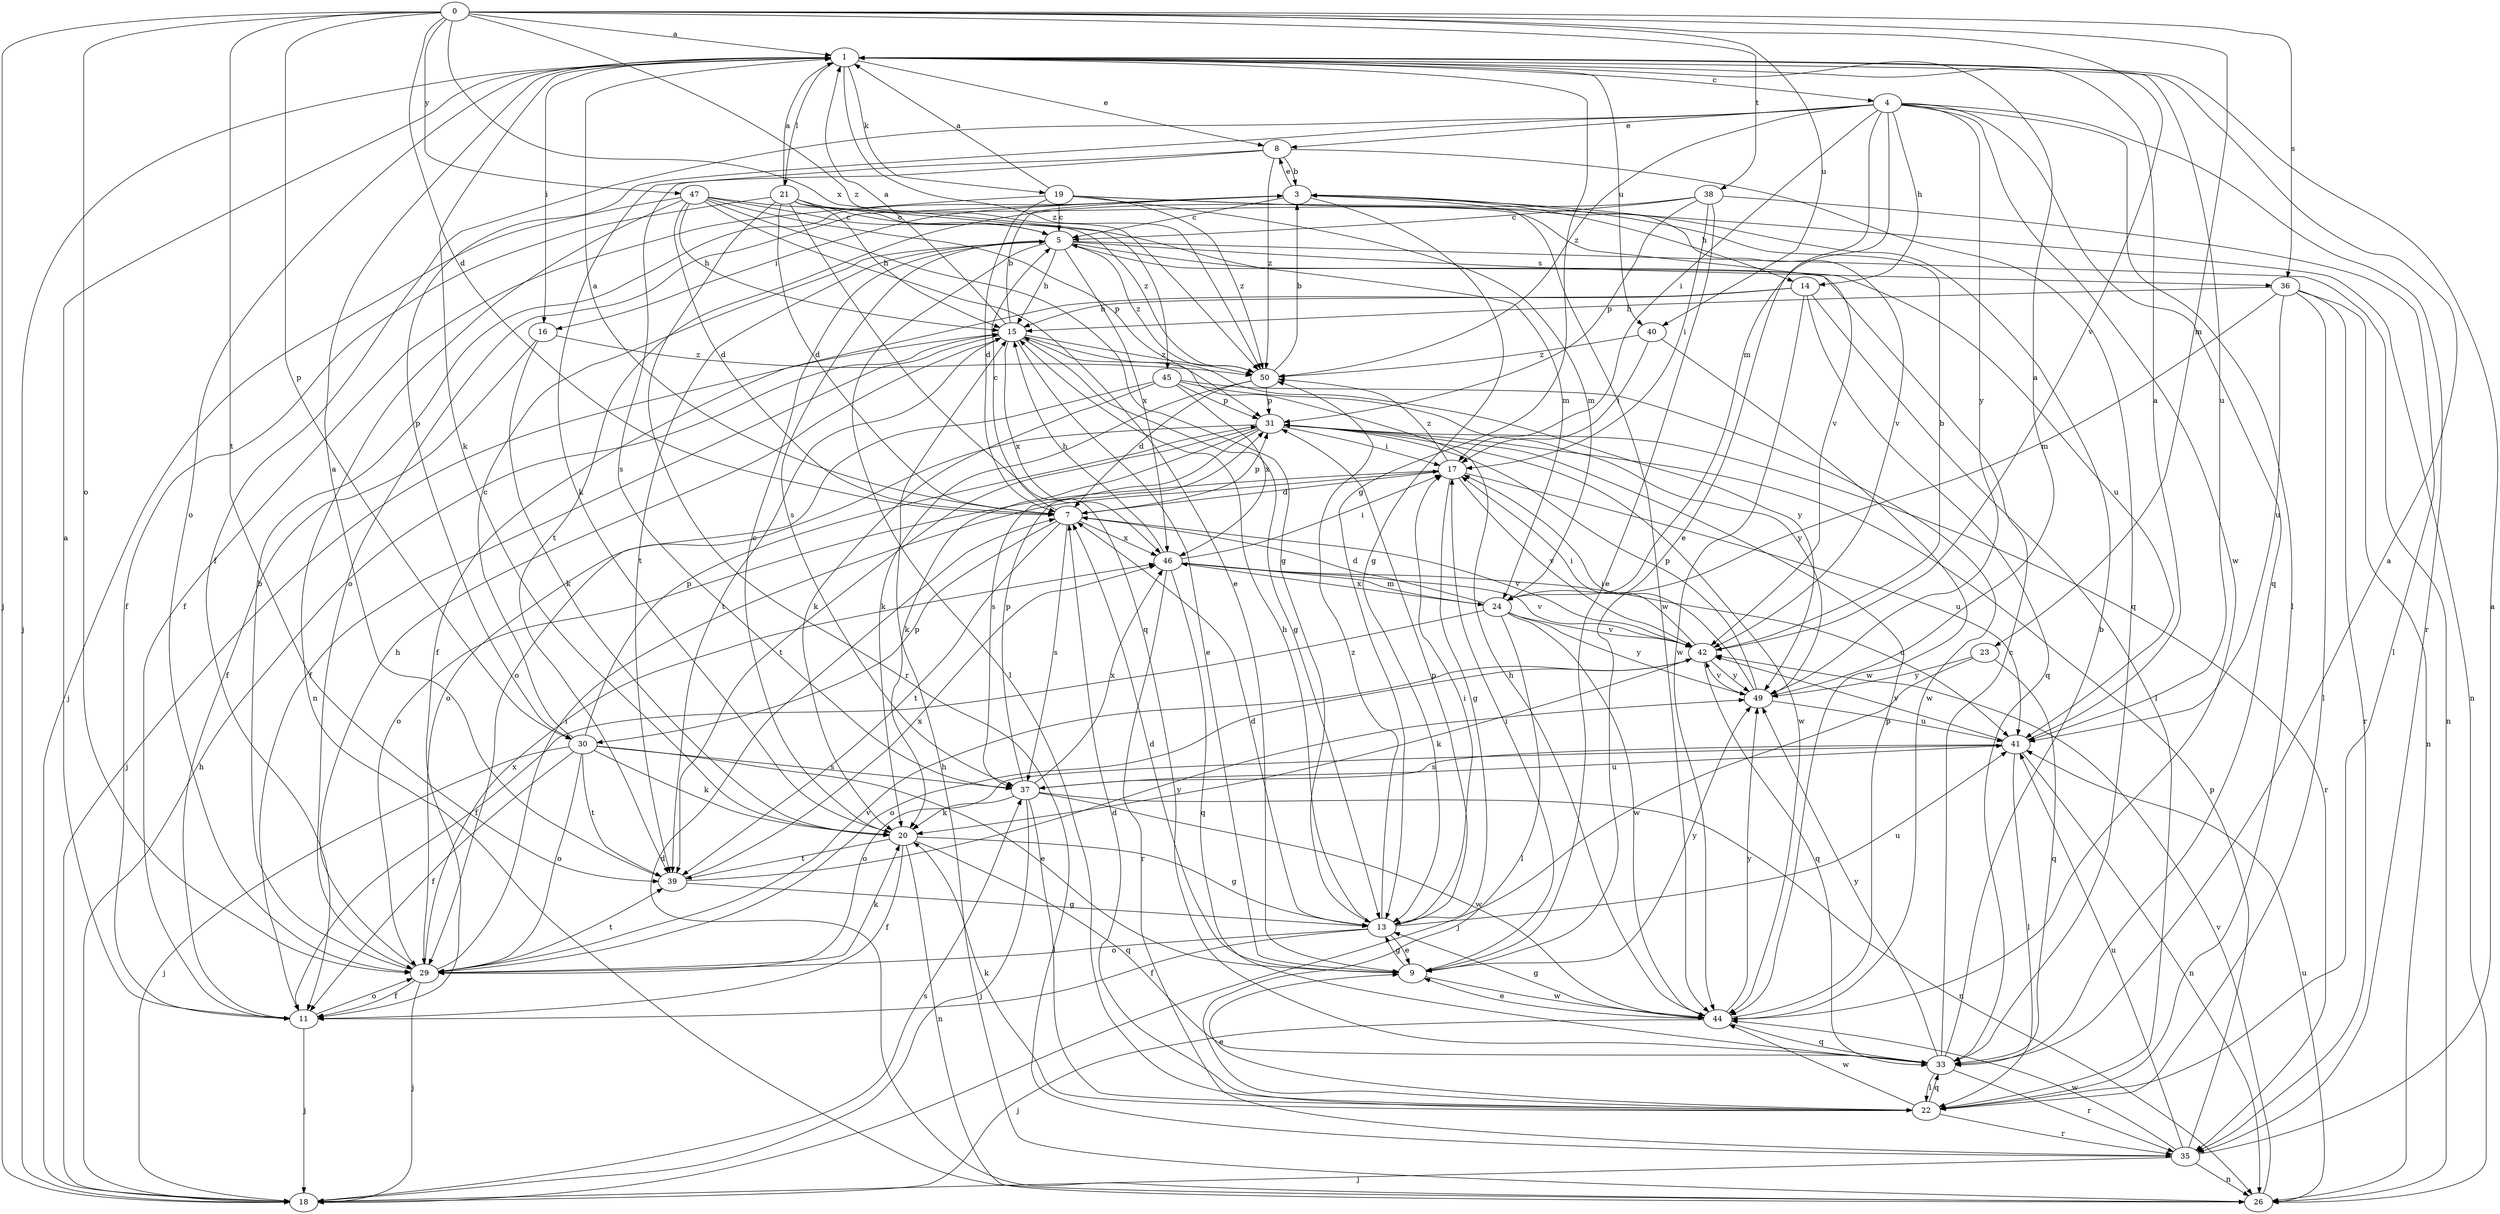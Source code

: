 strict digraph  {
0;
1;
3;
4;
5;
7;
8;
9;
11;
13;
14;
15;
16;
17;
18;
19;
20;
21;
22;
23;
24;
26;
29;
30;
31;
33;
35;
36;
37;
38;
39;
40;
41;
42;
44;
45;
46;
47;
49;
50;
0 -> 1  [label=a];
0 -> 7  [label=d];
0 -> 18  [label=j];
0 -> 23  [label=m];
0 -> 29  [label=o];
0 -> 30  [label=p];
0 -> 36  [label=s];
0 -> 38  [label=t];
0 -> 39  [label=t];
0 -> 40  [label=u];
0 -> 42  [label=v];
0 -> 45  [label=x];
0 -> 47  [label=y];
0 -> 50  [label=z];
1 -> 4  [label=c];
1 -> 8  [label=e];
1 -> 13  [label=g];
1 -> 16  [label=i];
1 -> 18  [label=j];
1 -> 19  [label=k];
1 -> 20  [label=k];
1 -> 21  [label=l];
1 -> 29  [label=o];
1 -> 40  [label=u];
1 -> 41  [label=u];
1 -> 50  [label=z];
3 -> 5  [label=c];
3 -> 8  [label=e];
3 -> 13  [label=g];
3 -> 14  [label=h];
3 -> 16  [label=i];
3 -> 29  [label=o];
3 -> 44  [label=w];
4 -> 8  [label=e];
4 -> 9  [label=e];
4 -> 11  [label=f];
4 -> 14  [label=h];
4 -> 17  [label=i];
4 -> 22  [label=l];
4 -> 24  [label=m];
4 -> 30  [label=p];
4 -> 33  [label=q];
4 -> 35  [label=r];
4 -> 44  [label=w];
4 -> 49  [label=y];
4 -> 50  [label=z];
5 -> 15  [label=h];
5 -> 22  [label=l];
5 -> 26  [label=n];
5 -> 36  [label=s];
5 -> 37  [label=s];
5 -> 39  [label=t];
5 -> 41  [label=u];
5 -> 46  [label=x];
5 -> 50  [label=z];
7 -> 1  [label=a];
7 -> 5  [label=c];
7 -> 30  [label=p];
7 -> 31  [label=p];
7 -> 37  [label=s];
7 -> 39  [label=t];
7 -> 42  [label=v];
7 -> 46  [label=x];
8 -> 3  [label=b];
8 -> 20  [label=k];
8 -> 33  [label=q];
8 -> 37  [label=s];
8 -> 50  [label=z];
9 -> 7  [label=d];
9 -> 13  [label=g];
9 -> 17  [label=i];
9 -> 44  [label=w];
9 -> 49  [label=y];
11 -> 1  [label=a];
11 -> 18  [label=j];
11 -> 29  [label=o];
13 -> 7  [label=d];
13 -> 9  [label=e];
13 -> 11  [label=f];
13 -> 15  [label=h];
13 -> 17  [label=i];
13 -> 29  [label=o];
13 -> 31  [label=p];
13 -> 41  [label=u];
13 -> 50  [label=z];
14 -> 11  [label=f];
14 -> 15  [label=h];
14 -> 22  [label=l];
14 -> 33  [label=q];
14 -> 44  [label=w];
15 -> 1  [label=a];
15 -> 3  [label=b];
15 -> 9  [label=e];
15 -> 11  [label=f];
15 -> 13  [label=g];
15 -> 18  [label=j];
15 -> 39  [label=t];
15 -> 46  [label=x];
15 -> 49  [label=y];
15 -> 50  [label=z];
16 -> 11  [label=f];
16 -> 20  [label=k];
16 -> 50  [label=z];
17 -> 7  [label=d];
17 -> 13  [label=g];
17 -> 29  [label=o];
17 -> 41  [label=u];
17 -> 42  [label=v];
17 -> 50  [label=z];
18 -> 15  [label=h];
18 -> 37  [label=s];
19 -> 1  [label=a];
19 -> 5  [label=c];
19 -> 7  [label=d];
19 -> 11  [label=f];
19 -> 24  [label=m];
19 -> 26  [label=n];
19 -> 42  [label=v];
19 -> 50  [label=z];
20 -> 5  [label=c];
20 -> 11  [label=f];
20 -> 13  [label=g];
20 -> 26  [label=n];
20 -> 33  [label=q];
20 -> 39  [label=t];
21 -> 1  [label=a];
21 -> 5  [label=c];
21 -> 7  [label=d];
21 -> 11  [label=f];
21 -> 15  [label=h];
21 -> 24  [label=m];
21 -> 33  [label=q];
21 -> 35  [label=r];
21 -> 42  [label=v];
22 -> 7  [label=d];
22 -> 9  [label=e];
22 -> 20  [label=k];
22 -> 33  [label=q];
22 -> 35  [label=r];
22 -> 44  [label=w];
23 -> 18  [label=j];
23 -> 33  [label=q];
23 -> 49  [label=y];
24 -> 7  [label=d];
24 -> 11  [label=f];
24 -> 22  [label=l];
24 -> 42  [label=v];
24 -> 44  [label=w];
24 -> 46  [label=x];
24 -> 49  [label=y];
26 -> 7  [label=d];
26 -> 15  [label=h];
26 -> 41  [label=u];
26 -> 42  [label=v];
29 -> 3  [label=b];
29 -> 11  [label=f];
29 -> 15  [label=h];
29 -> 17  [label=i];
29 -> 18  [label=j];
29 -> 20  [label=k];
29 -> 39  [label=t];
29 -> 42  [label=v];
29 -> 46  [label=x];
30 -> 5  [label=c];
30 -> 9  [label=e];
30 -> 11  [label=f];
30 -> 18  [label=j];
30 -> 20  [label=k];
30 -> 29  [label=o];
30 -> 31  [label=p];
30 -> 37  [label=s];
30 -> 39  [label=t];
31 -> 17  [label=i];
31 -> 20  [label=k];
31 -> 29  [label=o];
31 -> 35  [label=r];
31 -> 37  [label=s];
31 -> 39  [label=t];
31 -> 44  [label=w];
33 -> 1  [label=a];
33 -> 3  [label=b];
33 -> 5  [label=c];
33 -> 22  [label=l];
33 -> 35  [label=r];
33 -> 49  [label=y];
35 -> 1  [label=a];
35 -> 18  [label=j];
35 -> 26  [label=n];
35 -> 31  [label=p];
35 -> 41  [label=u];
35 -> 44  [label=w];
36 -> 15  [label=h];
36 -> 22  [label=l];
36 -> 24  [label=m];
36 -> 26  [label=n];
36 -> 35  [label=r];
36 -> 41  [label=u];
37 -> 18  [label=j];
37 -> 20  [label=k];
37 -> 22  [label=l];
37 -> 26  [label=n];
37 -> 31  [label=p];
37 -> 41  [label=u];
37 -> 44  [label=w];
37 -> 46  [label=x];
38 -> 5  [label=c];
38 -> 9  [label=e];
38 -> 17  [label=i];
38 -> 22  [label=l];
38 -> 31  [label=p];
38 -> 39  [label=t];
39 -> 1  [label=a];
39 -> 13  [label=g];
39 -> 46  [label=x];
39 -> 49  [label=y];
40 -> 17  [label=i];
40 -> 44  [label=w];
40 -> 50  [label=z];
41 -> 1  [label=a];
41 -> 22  [label=l];
41 -> 26  [label=n];
41 -> 29  [label=o];
41 -> 37  [label=s];
41 -> 42  [label=v];
42 -> 3  [label=b];
42 -> 17  [label=i];
42 -> 20  [label=k];
42 -> 29  [label=o];
42 -> 33  [label=q];
42 -> 49  [label=y];
44 -> 9  [label=e];
44 -> 13  [label=g];
44 -> 15  [label=h];
44 -> 18  [label=j];
44 -> 31  [label=p];
44 -> 33  [label=q];
44 -> 49  [label=y];
45 -> 20  [label=k];
45 -> 29  [label=o];
45 -> 31  [label=p];
45 -> 44  [label=w];
45 -> 46  [label=x];
45 -> 49  [label=y];
46 -> 15  [label=h];
46 -> 17  [label=i];
46 -> 24  [label=m];
46 -> 33  [label=q];
46 -> 35  [label=r];
46 -> 41  [label=u];
46 -> 42  [label=v];
47 -> 5  [label=c];
47 -> 7  [label=d];
47 -> 9  [label=e];
47 -> 13  [label=g];
47 -> 15  [label=h];
47 -> 18  [label=j];
47 -> 26  [label=n];
47 -> 31  [label=p];
47 -> 50  [label=z];
49 -> 1  [label=a];
49 -> 17  [label=i];
49 -> 31  [label=p];
49 -> 41  [label=u];
49 -> 42  [label=v];
50 -> 3  [label=b];
50 -> 7  [label=d];
50 -> 20  [label=k];
50 -> 31  [label=p];
}
